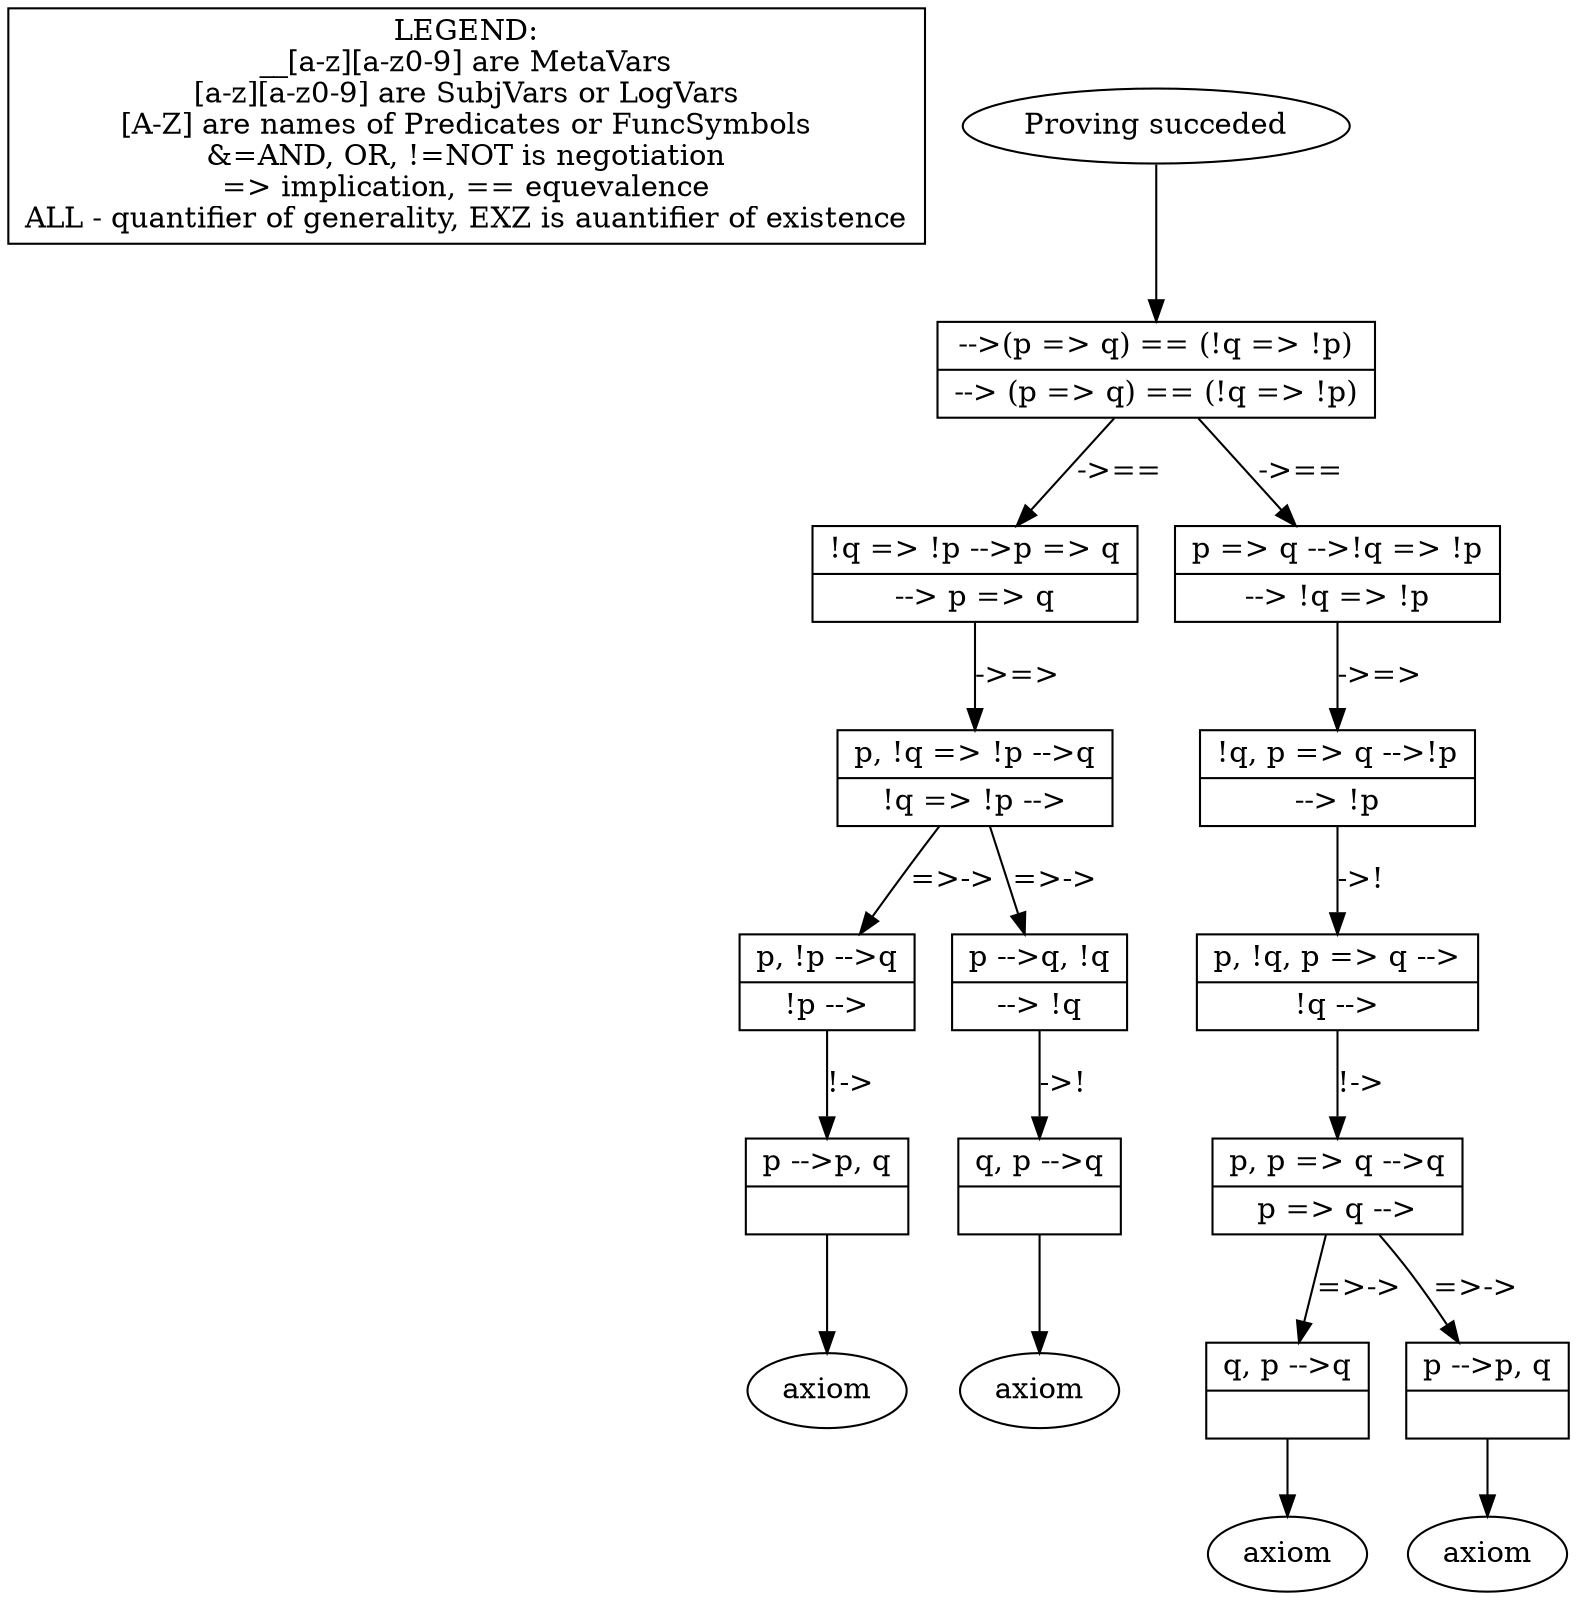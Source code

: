 digraph X {
legend [shape=box,label="LEGEND:\n__[a-z][a-z0-9] are MetaVars\n[a-z][a-z0-9] are SubjVars or LogVars\n[A-Z] are names of Predicates or FuncSymbols\n&=AND, OR, !=NOT is negotiation\n=> implication, == equevalence\nALL - quantifier of generality, EXZ is auantifier of existence"];	17 [label="Proving succeded"]
	17 -> 0
	16 [label="axiom"]
	15 [label="axiom"]
	14 [shape=record,label="{<seq> q, p --\>q |<lastfip>  }"];
	14 -> 15 [label=""]
	13 [shape=record,label="{<seq> p --\>p, q |<lastfip>  }"];
	13 -> 16 [label=""]
	12 [shape=record,label="{<seq> p, p =\> q --\>q |<lastfip> p =\> q --\> }"];
	12 -> 14 [label="=>->"]
	12 -> 13 [label="=>->"]
	11 [label="axiom"]
	10 [shape=record,label="{<seq> q, p --\>q |<lastfip>  }"];
	10 -> 11 [label=""]
	9 [label="axiom"]
	8 [shape=record,label="{<seq> p --\>p, q |<lastfip>  }"];
	8 -> 9 [label=""]
	7 [shape=record,label="{<seq> p, !p --\>q |<lastfip> !p --\> }"];
	7 -> 8 [label="!->"]
	6 [shape=record,label="{<seq> p --\>q, !q |<lastfip> --\> !q }"];
	6 -> 10 [label="->!"]
	5 [shape=record,label="{<seq> p, !q, p =\> q --\> |<lastfip> !q --\> }"];
	5 -> 12 [label="!->"]
	4 [shape=record,label="{<seq> !q, p =\> q --\>!p |<lastfip> --\> !p }"];
	4 -> 5 [label="->!"]
	3 [shape=record,label="{<seq> p, !q =\> !p --\>q |<lastfip> !q =\> !p --\> }"];
	3 -> 7 [label="=>->"]
	3 -> 6 [label="=>->"]
	2 [shape=record,label="{<seq> !q =\> !p --\>p =\> q |<lastfip> --\> p =\> q }"];
	2 -> 3 [label="->=>"]
	1 [shape=record,label="{<seq> p =\> q --\>!q =\> !p |<lastfip> --\> !q =\> !p }"];
	1 -> 4 [label="->=>"]
	0 [shape=record,label="{<seq>  --\>(p =\> q) == (!q =\> !p) |<lastfip> --\> (p =\> q) == (!q =\> !p) }"];
	0 -> 2 [label="->=="]
	0 -> 1 [label="->=="]
}
